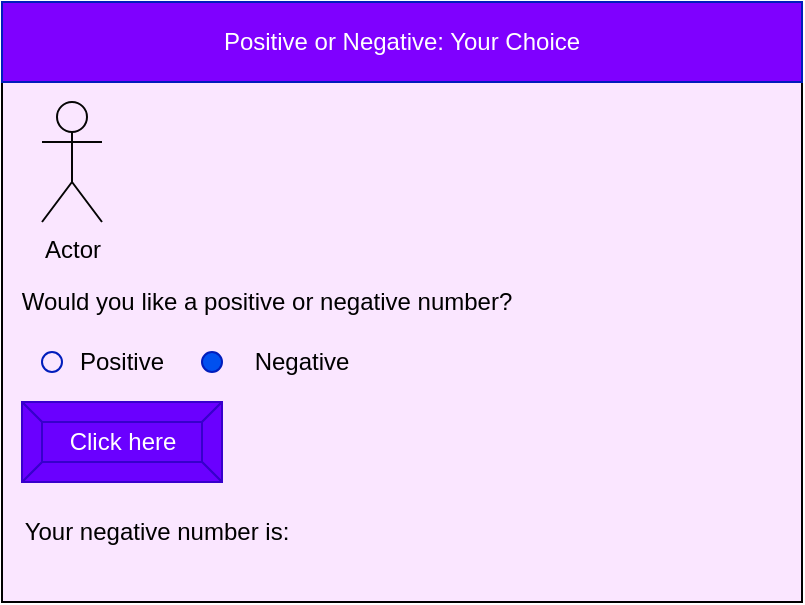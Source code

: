 <mxfile>
    <diagram id="pIaEtrtLPv3HG8r1JEND" name="Page-1">
        <mxGraphModel dx="594" dy="561" grid="1" gridSize="10" guides="1" tooltips="1" connect="1" arrows="1" fold="1" page="1" pageScale="1" pageWidth="850" pageHeight="1100" math="0" shadow="0">
            <root>
                <mxCell id="0"/>
                <mxCell id="1" parent="0"/>
                <mxCell id="2" value="" style="rounded=0;whiteSpace=wrap;html=1;fillColor=#FAE6FF;" parent="1" vertex="1">
                    <mxGeometry x="80" y="80" width="400" height="300" as="geometry"/>
                </mxCell>
                <mxCell id="3" value="Positive or Negative: Your Choice" style="rounded=0;whiteSpace=wrap;html=1;fillColor=#7F00FF;fontColor=#ffffff;strokeColor=#001DBC;" parent="1" vertex="1">
                    <mxGeometry x="80" y="80" width="400" height="40" as="geometry"/>
                </mxCell>
                <mxCell id="6" value="Click here" style="labelPosition=center;verticalLabelPosition=middle;align=center;html=1;shape=mxgraph.basic.button;dx=10;fillColor=#6a00ff;fontColor=#ffffff;strokeColor=#3700CC;" parent="1" vertex="1">
                    <mxGeometry x="90" y="280" width="100" height="40" as="geometry"/>
                </mxCell>
                <mxCell id="7" value="" style="ellipse;whiteSpace=wrap;html=1;aspect=fixed;fillColor=none;fontColor=#ffffff;strokeColor=#001DBC;" vertex="1" parent="1">
                    <mxGeometry x="100" y="255" width="10" height="10" as="geometry"/>
                </mxCell>
                <mxCell id="8" value="Positive" style="text;html=1;strokeColor=none;fillColor=none;align=center;verticalAlign=middle;whiteSpace=wrap;rounded=0;fontColor=#000000;" vertex="1" parent="1">
                    <mxGeometry x="110" y="245" width="60" height="30" as="geometry"/>
                </mxCell>
                <mxCell id="9" value="" style="ellipse;whiteSpace=wrap;html=1;aspect=fixed;fillColor=#0050ef;fontColor=#ffffff;strokeColor=#001DBC;" vertex="1" parent="1">
                    <mxGeometry x="180" y="255" width="10" height="10" as="geometry"/>
                </mxCell>
                <mxCell id="10" value="Negative" style="text;html=1;strokeColor=none;fillColor=none;align=center;verticalAlign=middle;whiteSpace=wrap;rounded=0;fontColor=#000000;" vertex="1" parent="1">
                    <mxGeometry x="200" y="245" width="60" height="30" as="geometry"/>
                </mxCell>
                <mxCell id="11" value="Actor" style="shape=umlActor;verticalLabelPosition=bottom;verticalAlign=top;html=1;outlineConnect=0;fontColor=#000000;fillColor=none;strokeColor=#050505;" vertex="1" parent="1">
                    <mxGeometry x="100" y="130" width="30" height="60" as="geometry"/>
                </mxCell>
                <mxCell id="12" value="Your negative number is:" style="text;html=1;strokeColor=none;fillColor=none;align=center;verticalAlign=middle;whiteSpace=wrap;rounded=0;fontColor=#000000;" vertex="1" parent="1">
                    <mxGeometry x="85" y="330" width="145" height="30" as="geometry"/>
                </mxCell>
                <mxCell id="13" value="Would you like a positive or negative number?" style="text;html=1;strokeColor=none;fillColor=none;align=center;verticalAlign=middle;whiteSpace=wrap;rounded=0;fontColor=#000000;" vertex="1" parent="1">
                    <mxGeometry x="85" y="215" width="255" height="30" as="geometry"/>
                </mxCell>
            </root>
        </mxGraphModel>
    </diagram>
</mxfile>